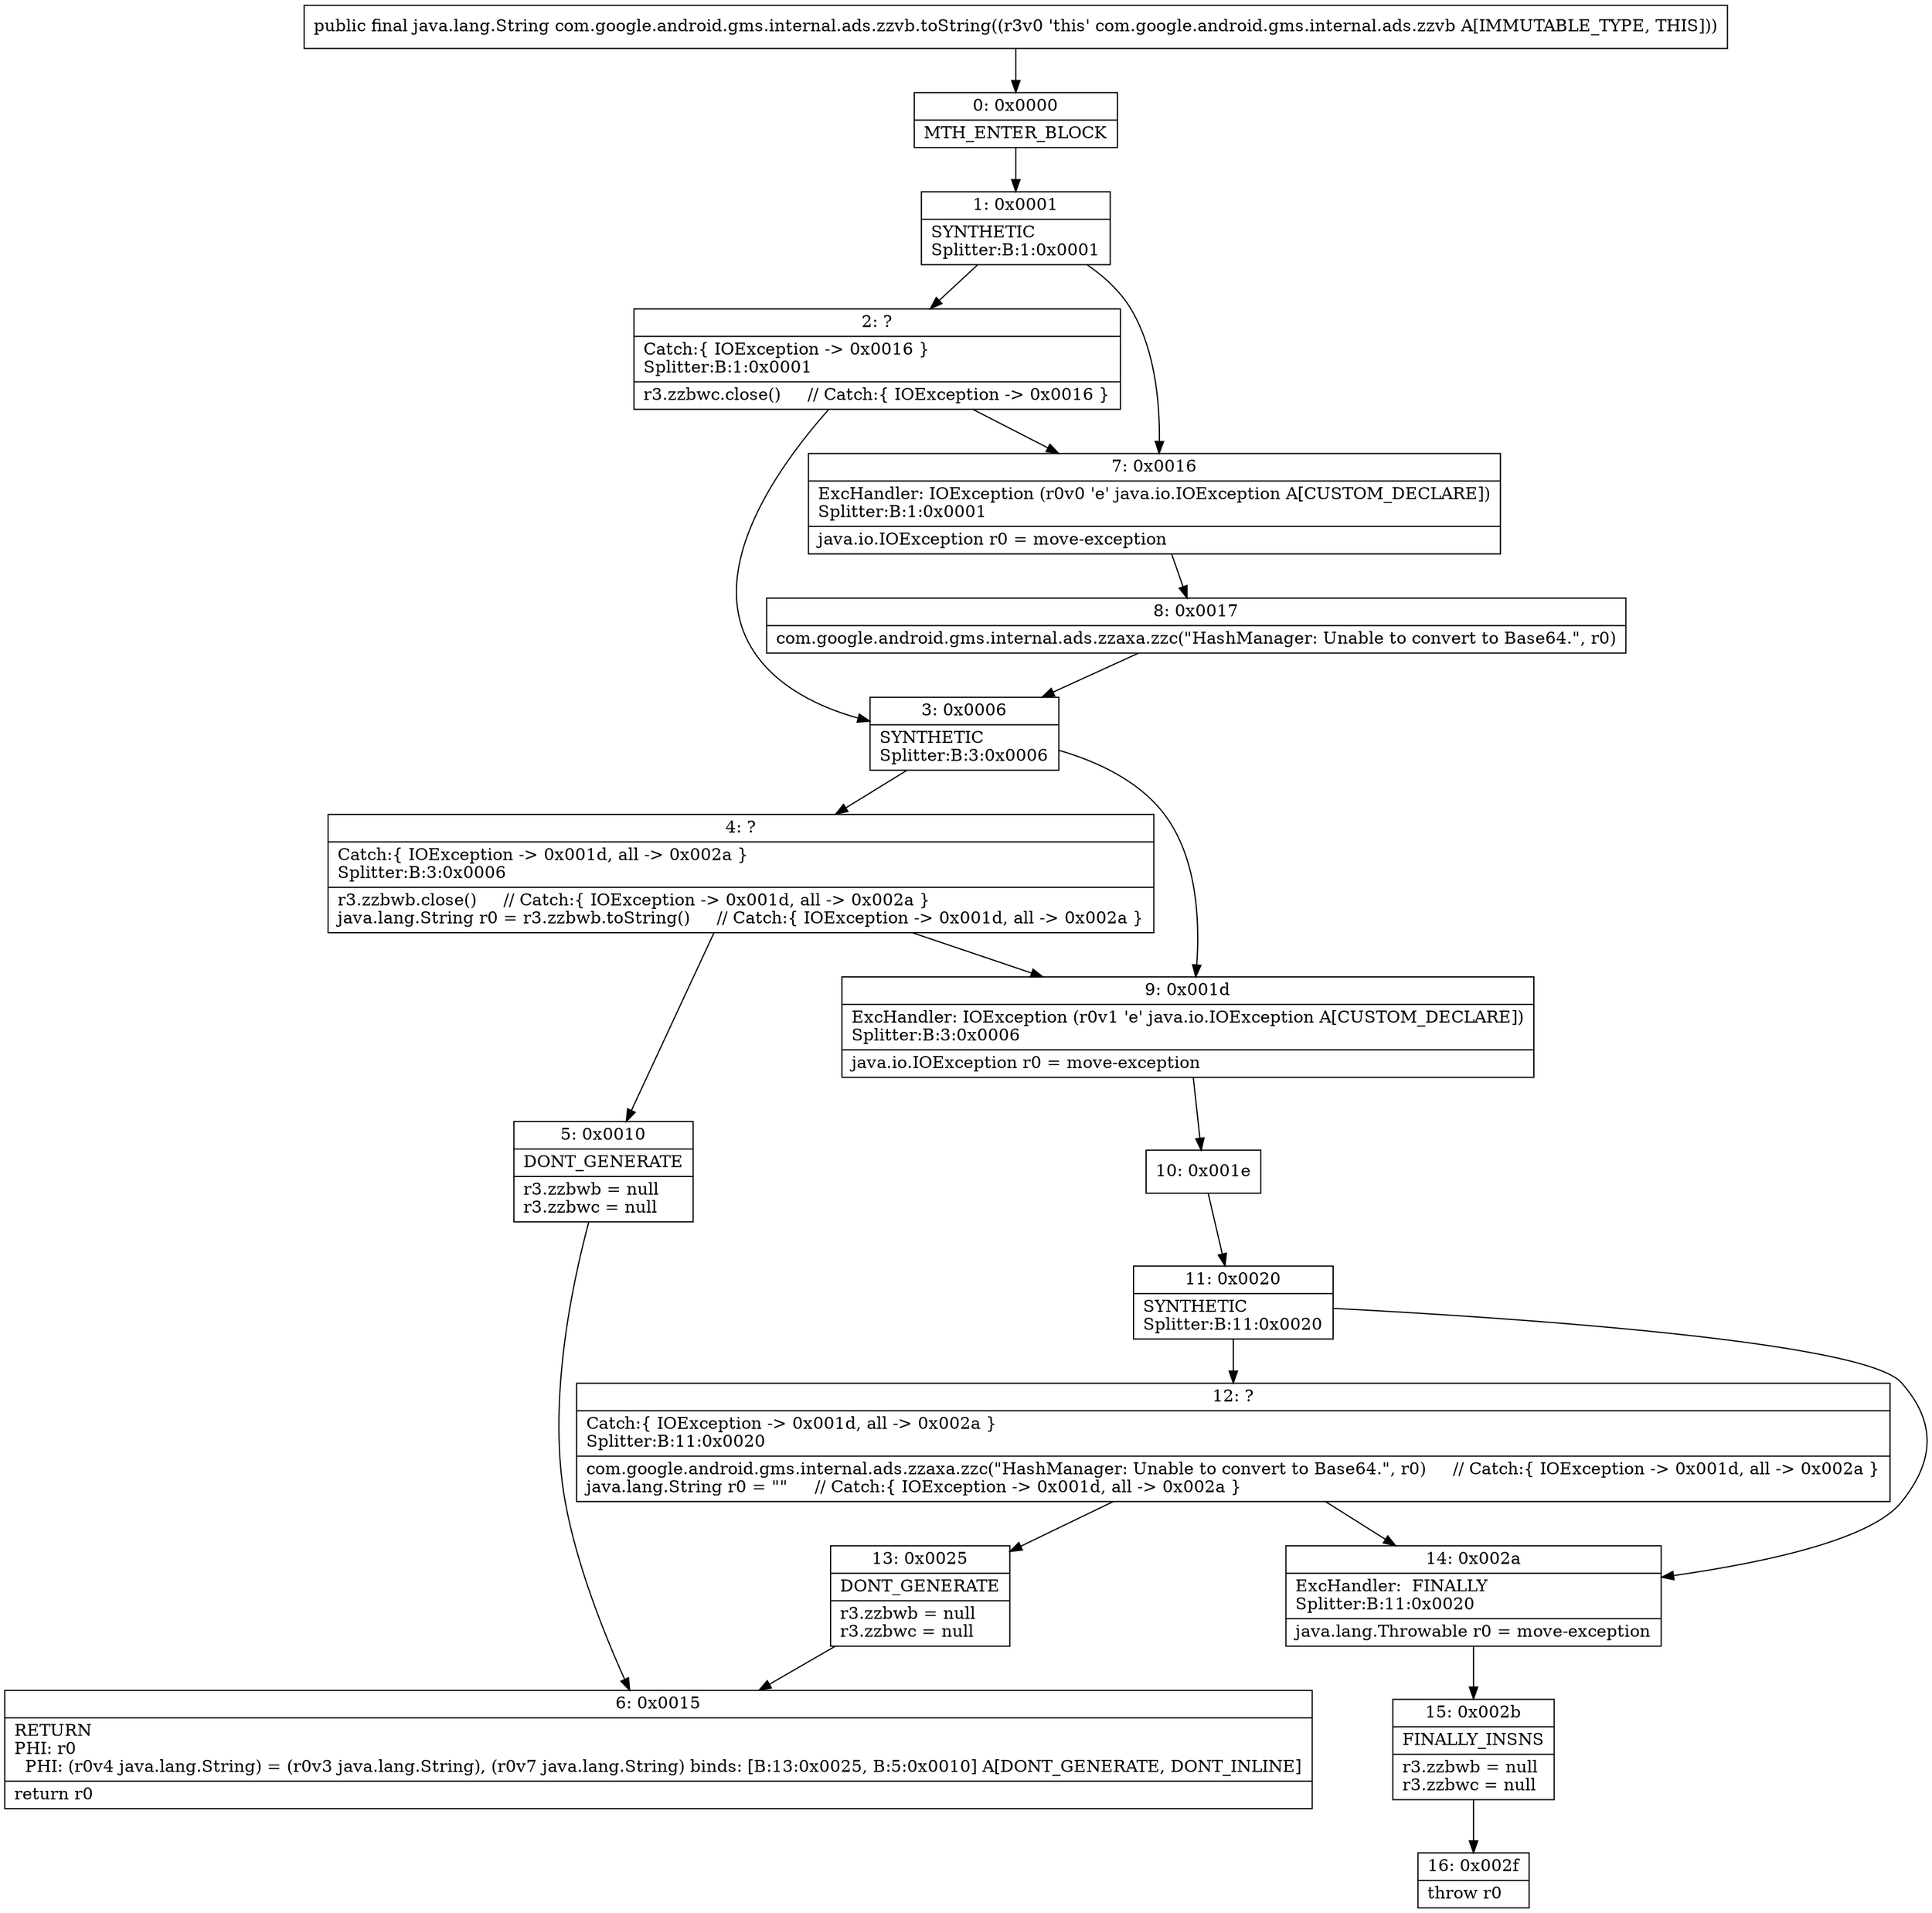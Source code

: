 digraph "CFG forcom.google.android.gms.internal.ads.zzvb.toString()Ljava\/lang\/String;" {
Node_0 [shape=record,label="{0\:\ 0x0000|MTH_ENTER_BLOCK\l}"];
Node_1 [shape=record,label="{1\:\ 0x0001|SYNTHETIC\lSplitter:B:1:0x0001\l}"];
Node_2 [shape=record,label="{2\:\ ?|Catch:\{ IOException \-\> 0x0016 \}\lSplitter:B:1:0x0001\l|r3.zzbwc.close()     \/\/ Catch:\{ IOException \-\> 0x0016 \}\l}"];
Node_3 [shape=record,label="{3\:\ 0x0006|SYNTHETIC\lSplitter:B:3:0x0006\l}"];
Node_4 [shape=record,label="{4\:\ ?|Catch:\{ IOException \-\> 0x001d, all \-\> 0x002a \}\lSplitter:B:3:0x0006\l|r3.zzbwb.close()     \/\/ Catch:\{ IOException \-\> 0x001d, all \-\> 0x002a \}\ljava.lang.String r0 = r3.zzbwb.toString()     \/\/ Catch:\{ IOException \-\> 0x001d, all \-\> 0x002a \}\l}"];
Node_5 [shape=record,label="{5\:\ 0x0010|DONT_GENERATE\l|r3.zzbwb = null\lr3.zzbwc = null\l}"];
Node_6 [shape=record,label="{6\:\ 0x0015|RETURN\lPHI: r0 \l  PHI: (r0v4 java.lang.String) = (r0v3 java.lang.String), (r0v7 java.lang.String) binds: [B:13:0x0025, B:5:0x0010] A[DONT_GENERATE, DONT_INLINE]\l|return r0\l}"];
Node_7 [shape=record,label="{7\:\ 0x0016|ExcHandler: IOException (r0v0 'e' java.io.IOException A[CUSTOM_DECLARE])\lSplitter:B:1:0x0001\l|java.io.IOException r0 = move\-exception\l}"];
Node_8 [shape=record,label="{8\:\ 0x0017|com.google.android.gms.internal.ads.zzaxa.zzc(\"HashManager: Unable to convert to Base64.\", r0)\l}"];
Node_9 [shape=record,label="{9\:\ 0x001d|ExcHandler: IOException (r0v1 'e' java.io.IOException A[CUSTOM_DECLARE])\lSplitter:B:3:0x0006\l|java.io.IOException r0 = move\-exception\l}"];
Node_10 [shape=record,label="{10\:\ 0x001e}"];
Node_11 [shape=record,label="{11\:\ 0x0020|SYNTHETIC\lSplitter:B:11:0x0020\l}"];
Node_12 [shape=record,label="{12\:\ ?|Catch:\{ IOException \-\> 0x001d, all \-\> 0x002a \}\lSplitter:B:11:0x0020\l|com.google.android.gms.internal.ads.zzaxa.zzc(\"HashManager: Unable to convert to Base64.\", r0)     \/\/ Catch:\{ IOException \-\> 0x001d, all \-\> 0x002a \}\ljava.lang.String r0 = \"\"     \/\/ Catch:\{ IOException \-\> 0x001d, all \-\> 0x002a \}\l}"];
Node_13 [shape=record,label="{13\:\ 0x0025|DONT_GENERATE\l|r3.zzbwb = null\lr3.zzbwc = null\l}"];
Node_14 [shape=record,label="{14\:\ 0x002a|ExcHandler:  FINALLY\lSplitter:B:11:0x0020\l|java.lang.Throwable r0 = move\-exception\l}"];
Node_15 [shape=record,label="{15\:\ 0x002b|FINALLY_INSNS\l|r3.zzbwb = null\lr3.zzbwc = null\l}"];
Node_16 [shape=record,label="{16\:\ 0x002f|throw r0\l}"];
MethodNode[shape=record,label="{public final java.lang.String com.google.android.gms.internal.ads.zzvb.toString((r3v0 'this' com.google.android.gms.internal.ads.zzvb A[IMMUTABLE_TYPE, THIS])) }"];
MethodNode -> Node_0;
Node_0 -> Node_1;
Node_1 -> Node_2;
Node_1 -> Node_7;
Node_2 -> Node_3;
Node_2 -> Node_7;
Node_3 -> Node_4;
Node_3 -> Node_9;
Node_4 -> Node_5;
Node_4 -> Node_9;
Node_5 -> Node_6;
Node_7 -> Node_8;
Node_8 -> Node_3;
Node_9 -> Node_10;
Node_10 -> Node_11;
Node_11 -> Node_12;
Node_11 -> Node_14;
Node_12 -> Node_13;
Node_12 -> Node_14;
Node_13 -> Node_6;
Node_14 -> Node_15;
Node_15 -> Node_16;
}

